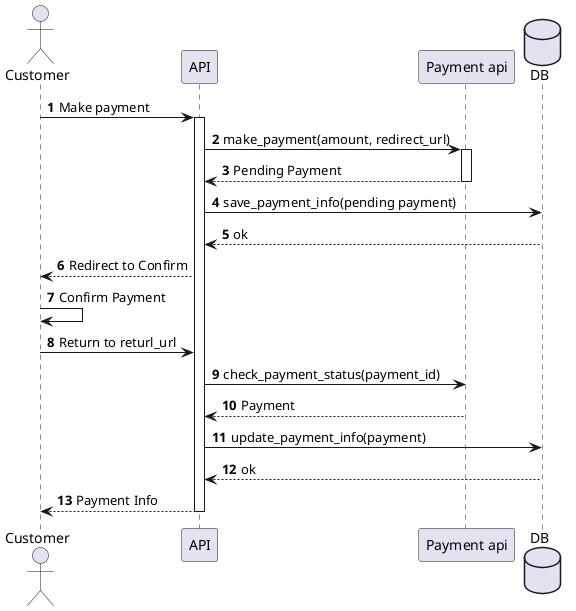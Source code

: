 @startuml
autonumber

actor customer as "Customer"
participant api as "API"
participant payment_api as "Payment api"
database db as "DB"

customer -> api ++ : Make payment
api -> payment_api ++: make_payment(amount, redirect_url)
payment_api --> api --: Pending Payment
api -> db: save_payment_info(pending payment)
db --> api: ok
api --> customer: Redirect to Confirm
customer -> customer: Confirm Payment
customer -> api: Return to returl_url
api -> payment_api: check_payment_status(payment_id)
payment_api --> api: Payment
api -> db: update_payment_info(payment)
db --> api: ok
api --> customer --: Payment Info

@enduml